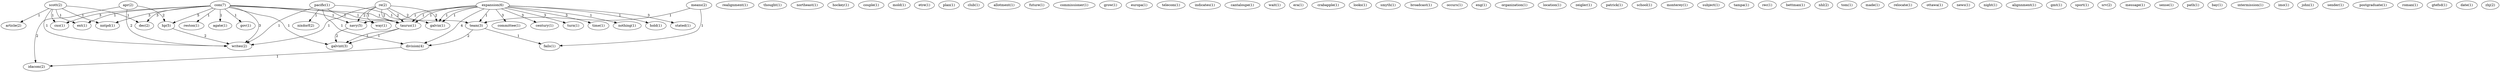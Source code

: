 digraph G {
  com [ label="com(7)" ];
  gov [ label="gov(1)" ];
  reston [ label="reston(1)" ];
  agate [ label="agate(1)" ];
  cxo [ label="cxo(1)" ];
  nntpd [ label="nntpd(1)" ];
  dec [ label="dec(2)" ];
  taurus [ label="taurus(3)" ];
  ext [ label="ext(1)" ];
  hp [ label="hp(5)" ];
  navy [ label="navy(5)" ];
  writes [ label="writes(2)" ];
  taurus [ label="taurus(1)" ];
  galvint [ label="galvint(3)" ];
  realignment [ label="realignment(1)" ];
  thought [ label="thought(1)" ];
  northeast [ label="northeast(1)" ];
  hockey [ label="hockey(1)" ];
  couple [ label="couple(1)" ];
  scott [ label="scott(2)" ];
  article [ label="article(2)" ];
  mold [ label="mold(1)" ];
  etre [ label="etre(1)" ];
  plan [ label="plan(1)" ];
  club [ label="club(1)" ];
  allotment [ label="allotment(1)" ];
  future [ label="future(1)" ];
  commissioner [ label="commissioner(1)" ];
  grow [ label="grow(1)" ];
  europa [ label="europa(1)" ];
  telecom [ label="telecom(1)" ];
  indicates [ label="indicates(1)" ];
  re [ label="re(2)" ];
  galvin [ label="galvin(1)" ];
  way [ label="way(1)" ];
  galvin [ label="galvin(1)" ];
  cantaloupe [ label="cantaloupe(1)" ];
  wait [ label="wait(1)" ];
  expansion [ label="expansion(6)" ];
  nothing [ label="nothing(1)" ];
  hold [ label="hold(1)" ];
  stated [ label="stated(1)" ];
  committee [ label="committee(1)" ];
  century [ label="century(1)" ];
  turn [ label="turn(1)" ];
  team [ label="team(3)" ];
  division [ label="division(4)" ];
  time [ label="time(1)" ];
  era [ label="era(1)" ];
  crabapple [ label="crabapple(1)" ];
  looks [ label="looks(1)" ];
  smyth [ label="smyth(1)" ];
  broadcast [ label="broadcast(1)" ];
  occurs [ label="occurs(1)" ];
  eng [ label="eng(1)" ];
  organization [ label="organization(1)" ];
  location [ label="location(1)" ];
  zeigler [ label="zeigler(1)" ];
  patrick [ label="patrick(1)" ];
  school [ label="school(1)" ];
  monterey [ label="monterey(1)" ];
  subject [ label="subject(1)" ];
  tampa [ label="tampa(1)" ];
  rec [ label="rec(1)" ];
  bettman [ label="bettman(1)" ];
  nhl [ label="nhl(2)" ];
  tom [ label="tom(1)" ];
  made [ label="made(1)" ];
  relocate [ label="relocate(1)" ];
  ottawa [ label="ottawa(1)" ];
  pacific [ label="pacific(1)" ];
  nixdorf [ label="nixdorf(2)" ];
  news [ label="news(1)" ];
  night [ label="night(1)" ];
  alignnment [ label="alignnment(1)" ];
  gmt [ label="gmt(1)" ];
  sport [ label="sport(1)" ];
  srv [ label="srv(2)" ];
  apr [ label="apr(2)" ];
  idacom [ label="idacom(2)" ];
  message [ label="message(1)" ];
  sense [ label="sense(1)" ];
  path [ label="path(1)" ];
  bay [ label="bay(1)" ];
  intermission [ label="intermission(1)" ];
  means [ label="means(2)" ];
  fails [ label="fails(1)" ];
  imo [ label="imo(1)" ];
  john [ label="john(1)" ];
  sender [ label="sender(1)" ];
  postgraduate [ label="postgraduate(1)" ];
  roman [ label="roman(1)" ];
  gtefsd [ label="gtefsd(1)" ];
  date [ label="date(1)" ];
  zhj [ label="zhj(2)" ];
  com -> gov [ label="1" ];
  com -> reston [ label="1" ];
  com -> agate [ label="1" ];
  com -> cxo [ label="3" ];
  com -> nntpd [ label="3" ];
  com -> dec [ label="3" ];
  com -> taurus [ label="1" ];
  com -> ext [ label="1" ];
  com -> hp [ label="5" ];
  com -> navy [ label="1" ];
  com -> writes [ label="3" ];
  com -> taurus [ label="1" ];
  com -> galvint [ label="1" ];
  scott -> cxo [ label="1" ];
  scott -> nntpd [ label="1" ];
  scott -> article [ label="1" ];
  scott -> dec [ label="1" ];
  scott -> ext [ label="1" ];
  scott -> writes [ label="1" ];
  re -> galvin [ label="2" ];
  re -> taurus [ label="2" ];
  re -> way [ label="1" ];
  re -> navy [ label="2" ];
  re -> writes [ label="1" ];
  re -> taurus [ label="2" ];
  re -> galvin [ label="2" ];
  expansion -> nothing [ label="1" ];
  expansion -> hold [ label="1" ];
  expansion -> galvin [ label="1" ];
  expansion -> stated [ label="3" ];
  expansion -> committee [ label="3" ];
  expansion -> taurus [ label="1" ];
  expansion -> century [ label="3" ];
  expansion -> turn [ label="3" ];
  expansion -> navy [ label="1" ];
  expansion -> taurus [ label="1" ];
  expansion -> team [ label="1" ];
  expansion -> division [ label="4" ];
  expansion -> time [ label="3" ];
  expansion -> galvin [ label="1" ];
  taurus -> galvint [ label="1" ];
  pacific -> way [ label="1" ];
  pacific -> nixdorf [ label="1" ];
  pacific -> writes [ label="1" ];
  pacific -> team [ label="1" ];
  pacific -> division [ label="1" ];
  apr -> hp [ label="2" ];
  apr -> writes [ label="2" ];
  apr -> idacom [ label="2" ];
  hp -> writes [ label="2" ];
  navy -> galvint [ label="2" ];
  taurus -> galvint [ label="1" ];
  means -> team [ label="1" ];
  means -> fails [ label="1" ];
  team -> fails [ label="1" ];
  team -> division [ label="2" ];
  division -> idacom [ label="1" ];
}
